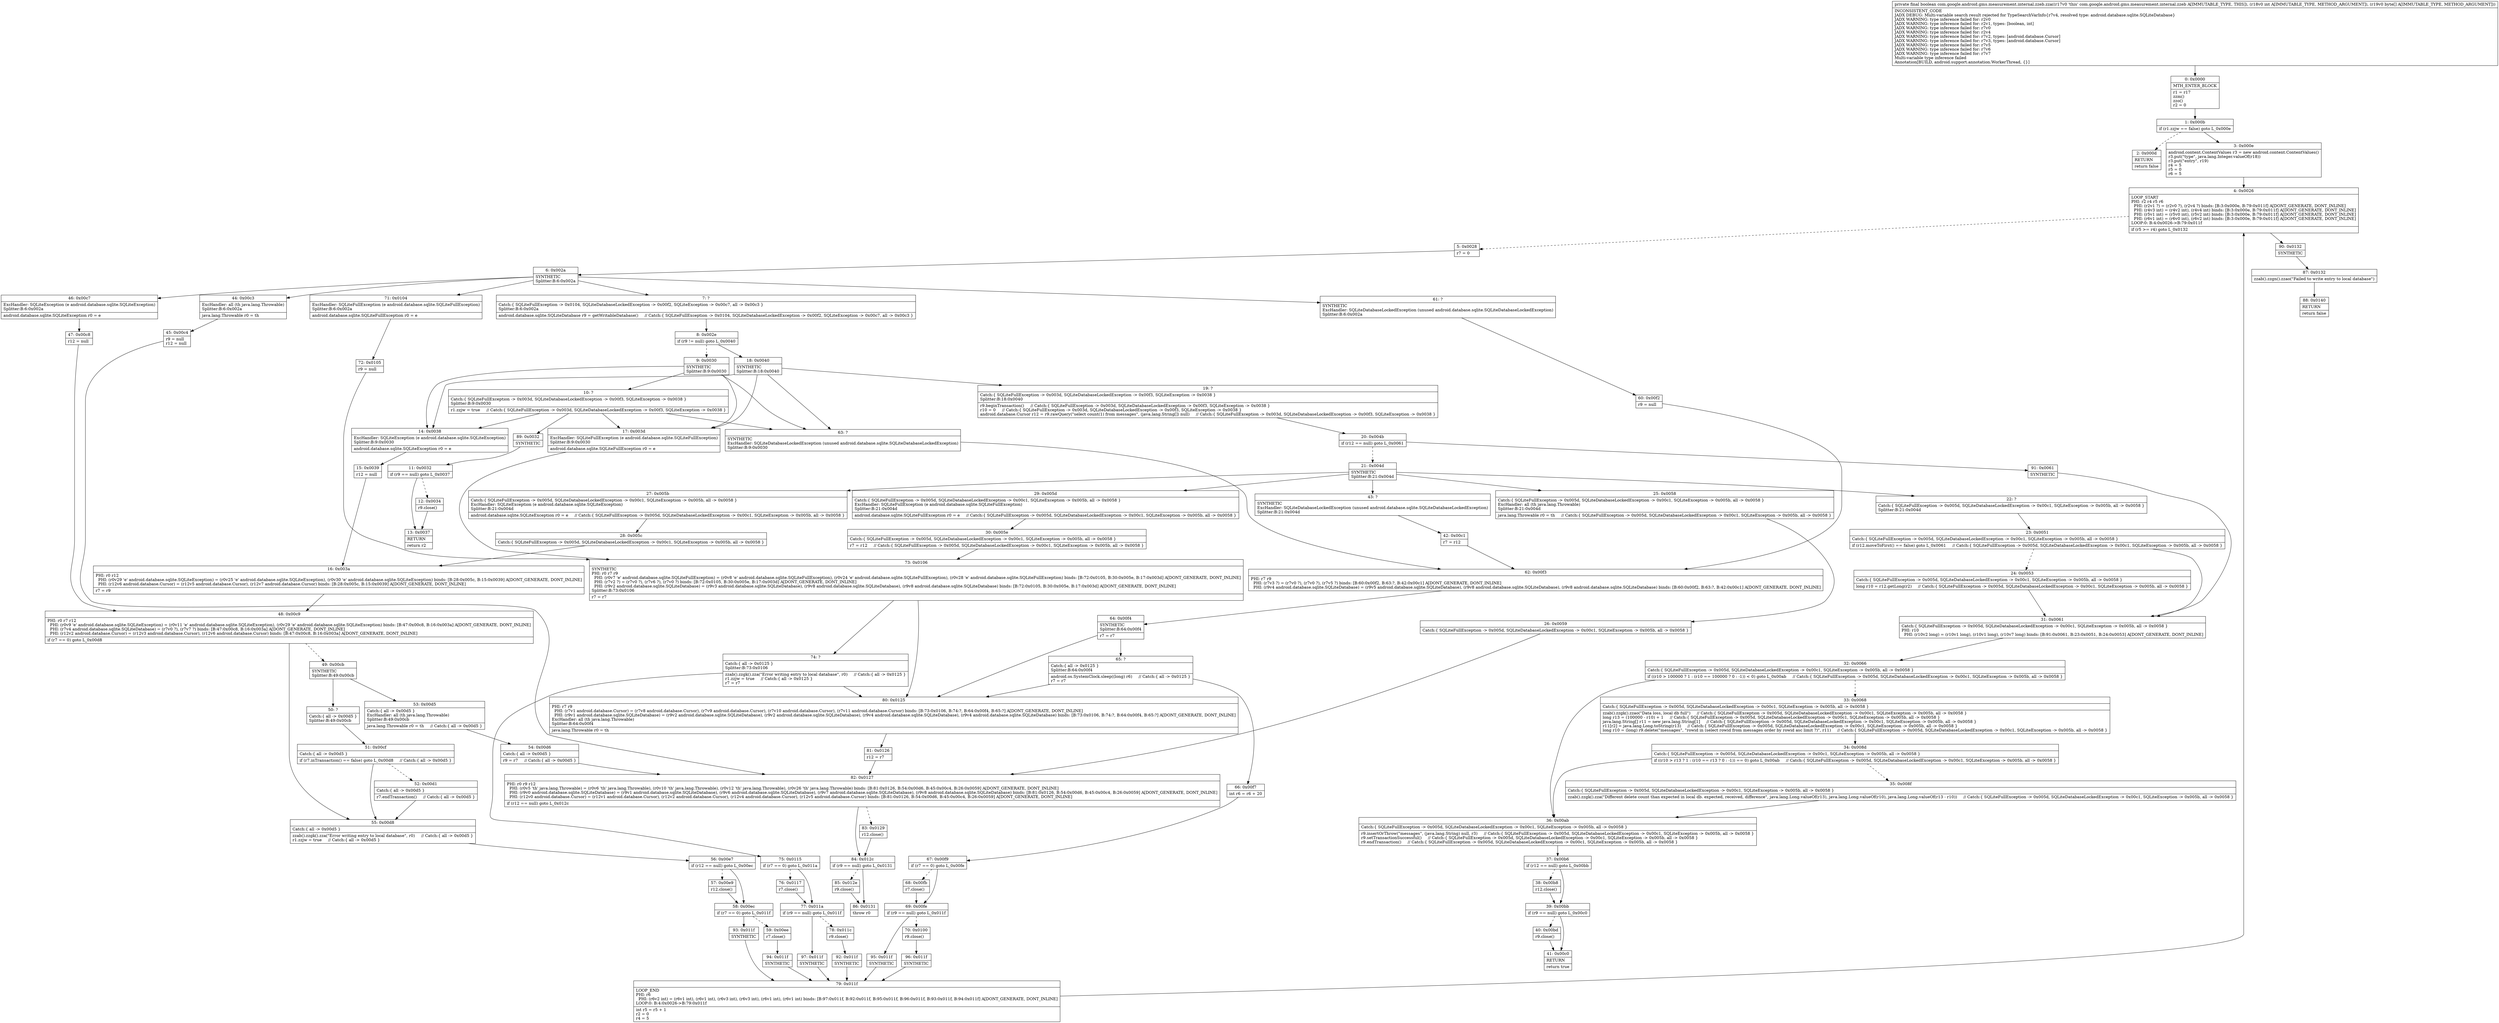 digraph "CFG forcom.google.android.gms.measurement.internal.zzeb.zza(I[B)Z" {
Node_0 [shape=record,label="{0\:\ 0x0000|MTH_ENTER_BLOCK\l|r1 = r17\lzzm()\lzzo()\lr2 = 0\l}"];
Node_1 [shape=record,label="{1\:\ 0x000b|if (r1.zzjw == false) goto L_0x000e\l}"];
Node_2 [shape=record,label="{2\:\ 0x000d|RETURN\l|return false\l}"];
Node_3 [shape=record,label="{3\:\ 0x000e|android.content.ContentValues r3 = new android.content.ContentValues()\lr3.put(\"type\", java.lang.Integer.valueOf(r18))\lr3.put(\"entry\", r19)\lr4 = 5\lr5 = 0\lr6 = 5\l}"];
Node_4 [shape=record,label="{4\:\ 0x0026|LOOP_START\lPHI: r2 r4 r5 r6 \l  PHI: (r2v1 ?) = (r2v0 ?), (r2v4 ?) binds: [B:3:0x000e, B:79:0x011f] A[DONT_GENERATE, DONT_INLINE]\l  PHI: (r4v3 int) = (r4v2 int), (r4v4 int) binds: [B:3:0x000e, B:79:0x011f] A[DONT_GENERATE, DONT_INLINE]\l  PHI: (r5v1 int) = (r5v0 int), (r5v2 int) binds: [B:3:0x000e, B:79:0x011f] A[DONT_GENERATE, DONT_INLINE]\l  PHI: (r6v1 int) = (r6v0 int), (r6v2 int) binds: [B:3:0x000e, B:79:0x011f] A[DONT_GENERATE, DONT_INLINE]\lLOOP:0: B:4:0x0026\-\>B:79:0x011f\l|if (r5 \>= r4) goto L_0x0132\l}"];
Node_5 [shape=record,label="{5\:\ 0x0028|r7 = 0\l}"];
Node_6 [shape=record,label="{6\:\ 0x002a|SYNTHETIC\lSplitter:B:6:0x002a\l}"];
Node_7 [shape=record,label="{7\:\ ?|Catch:\{ SQLiteFullException \-\> 0x0104, SQLiteDatabaseLockedException \-\> 0x00f2, SQLiteException \-\> 0x00c7, all \-\> 0x00c3 \}\lSplitter:B:6:0x002a\l|android.database.sqlite.SQLiteDatabase r9 = getWritableDatabase()     \/\/ Catch:\{ SQLiteFullException \-\> 0x0104, SQLiteDatabaseLockedException \-\> 0x00f2, SQLiteException \-\> 0x00c7, all \-\> 0x00c3 \}\l}"];
Node_8 [shape=record,label="{8\:\ 0x002e|if (r9 != null) goto L_0x0040\l}"];
Node_9 [shape=record,label="{9\:\ 0x0030|SYNTHETIC\lSplitter:B:9:0x0030\l}"];
Node_10 [shape=record,label="{10\:\ ?|Catch:\{ SQLiteFullException \-\> 0x003d, SQLiteDatabaseLockedException \-\> 0x00f3, SQLiteException \-\> 0x0038 \}\lSplitter:B:9:0x0030\l|r1.zzjw = true     \/\/ Catch:\{ SQLiteFullException \-\> 0x003d, SQLiteDatabaseLockedException \-\> 0x00f3, SQLiteException \-\> 0x0038 \}\l}"];
Node_11 [shape=record,label="{11\:\ 0x0032|if (r9 == null) goto L_0x0037\l}"];
Node_12 [shape=record,label="{12\:\ 0x0034|r9.close()\l}"];
Node_13 [shape=record,label="{13\:\ 0x0037|RETURN\l|return r2\l}"];
Node_14 [shape=record,label="{14\:\ 0x0038|ExcHandler: SQLiteException (e android.database.sqlite.SQLiteException)\lSplitter:B:9:0x0030\l|android.database.sqlite.SQLiteException r0 = e\l}"];
Node_15 [shape=record,label="{15\:\ 0x0039|r12 = null\l}"];
Node_16 [shape=record,label="{16\:\ 0x003a|PHI: r0 r12 \l  PHI: (r0v29 'e' android.database.sqlite.SQLiteException) = (r0v25 'e' android.database.sqlite.SQLiteException), (r0v30 'e' android.database.sqlite.SQLiteException) binds: [B:28:0x005c, B:15:0x0039] A[DONT_GENERATE, DONT_INLINE]\l  PHI: (r12v6 android.database.Cursor) = (r12v5 android.database.Cursor), (r12v7 android.database.Cursor) binds: [B:28:0x005c, B:15:0x0039] A[DONT_GENERATE, DONT_INLINE]\l|r7 = r9\l}"];
Node_17 [shape=record,label="{17\:\ 0x003d|ExcHandler: SQLiteFullException (e android.database.sqlite.SQLiteFullException)\lSplitter:B:9:0x0030\l|android.database.sqlite.SQLiteFullException r0 = e\l}"];
Node_18 [shape=record,label="{18\:\ 0x0040|SYNTHETIC\lSplitter:B:18:0x0040\l}"];
Node_19 [shape=record,label="{19\:\ ?|Catch:\{ SQLiteFullException \-\> 0x003d, SQLiteDatabaseLockedException \-\> 0x00f3, SQLiteException \-\> 0x0038 \}\lSplitter:B:18:0x0040\l|r9.beginTransaction()     \/\/ Catch:\{ SQLiteFullException \-\> 0x003d, SQLiteDatabaseLockedException \-\> 0x00f3, SQLiteException \-\> 0x0038 \}\lr10 = 0     \/\/ Catch:\{ SQLiteFullException \-\> 0x003d, SQLiteDatabaseLockedException \-\> 0x00f3, SQLiteException \-\> 0x0038 \}\landroid.database.Cursor r12 = r9.rawQuery(\"select count(1) from messages\", (java.lang.String[]) null)     \/\/ Catch:\{ SQLiteFullException \-\> 0x003d, SQLiteDatabaseLockedException \-\> 0x00f3, SQLiteException \-\> 0x0038 \}\l}"];
Node_20 [shape=record,label="{20\:\ 0x004b|if (r12 == null) goto L_0x0061\l}"];
Node_21 [shape=record,label="{21\:\ 0x004d|SYNTHETIC\lSplitter:B:21:0x004d\l}"];
Node_22 [shape=record,label="{22\:\ ?|Catch:\{ SQLiteFullException \-\> 0x005d, SQLiteDatabaseLockedException \-\> 0x00c1, SQLiteException \-\> 0x005b, all \-\> 0x0058 \}\lSplitter:B:21:0x004d\l}"];
Node_23 [shape=record,label="{23\:\ 0x0051|Catch:\{ SQLiteFullException \-\> 0x005d, SQLiteDatabaseLockedException \-\> 0x00c1, SQLiteException \-\> 0x005b, all \-\> 0x0058 \}\l|if (r12.moveToFirst() == false) goto L_0x0061     \/\/ Catch:\{ SQLiteFullException \-\> 0x005d, SQLiteDatabaseLockedException \-\> 0x00c1, SQLiteException \-\> 0x005b, all \-\> 0x0058 \}\l}"];
Node_24 [shape=record,label="{24\:\ 0x0053|Catch:\{ SQLiteFullException \-\> 0x005d, SQLiteDatabaseLockedException \-\> 0x00c1, SQLiteException \-\> 0x005b, all \-\> 0x0058 \}\l|long r10 = r12.getLong(r2)     \/\/ Catch:\{ SQLiteFullException \-\> 0x005d, SQLiteDatabaseLockedException \-\> 0x00c1, SQLiteException \-\> 0x005b, all \-\> 0x0058 \}\l}"];
Node_25 [shape=record,label="{25\:\ 0x0058|Catch:\{ SQLiteFullException \-\> 0x005d, SQLiteDatabaseLockedException \-\> 0x00c1, SQLiteException \-\> 0x005b, all \-\> 0x0058 \}\lExcHandler: all (th java.lang.Throwable)\lSplitter:B:21:0x004d\l|java.lang.Throwable r0 = th     \/\/ Catch:\{ SQLiteFullException \-\> 0x005d, SQLiteDatabaseLockedException \-\> 0x00c1, SQLiteException \-\> 0x005b, all \-\> 0x0058 \}\l}"];
Node_26 [shape=record,label="{26\:\ 0x0059|Catch:\{ SQLiteFullException \-\> 0x005d, SQLiteDatabaseLockedException \-\> 0x00c1, SQLiteException \-\> 0x005b, all \-\> 0x0058 \}\l}"];
Node_27 [shape=record,label="{27\:\ 0x005b|Catch:\{ SQLiteFullException \-\> 0x005d, SQLiteDatabaseLockedException \-\> 0x00c1, SQLiteException \-\> 0x005b, all \-\> 0x0058 \}\lExcHandler: SQLiteException (e android.database.sqlite.SQLiteException)\lSplitter:B:21:0x004d\l|android.database.sqlite.SQLiteException r0 = e     \/\/ Catch:\{ SQLiteFullException \-\> 0x005d, SQLiteDatabaseLockedException \-\> 0x00c1, SQLiteException \-\> 0x005b, all \-\> 0x0058 \}\l}"];
Node_28 [shape=record,label="{28\:\ 0x005c|Catch:\{ SQLiteFullException \-\> 0x005d, SQLiteDatabaseLockedException \-\> 0x00c1, SQLiteException \-\> 0x005b, all \-\> 0x0058 \}\l}"];
Node_29 [shape=record,label="{29\:\ 0x005d|Catch:\{ SQLiteFullException \-\> 0x005d, SQLiteDatabaseLockedException \-\> 0x00c1, SQLiteException \-\> 0x005b, all \-\> 0x0058 \}\lExcHandler: SQLiteFullException (e android.database.sqlite.SQLiteFullException)\lSplitter:B:21:0x004d\l|android.database.sqlite.SQLiteFullException r0 = e     \/\/ Catch:\{ SQLiteFullException \-\> 0x005d, SQLiteDatabaseLockedException \-\> 0x00c1, SQLiteException \-\> 0x005b, all \-\> 0x0058 \}\l}"];
Node_30 [shape=record,label="{30\:\ 0x005e|Catch:\{ SQLiteFullException \-\> 0x005d, SQLiteDatabaseLockedException \-\> 0x00c1, SQLiteException \-\> 0x005b, all \-\> 0x0058 \}\l|r7 = r12     \/\/ Catch:\{ SQLiteFullException \-\> 0x005d, SQLiteDatabaseLockedException \-\> 0x00c1, SQLiteException \-\> 0x005b, all \-\> 0x0058 \}\l}"];
Node_31 [shape=record,label="{31\:\ 0x0061|Catch:\{ SQLiteFullException \-\> 0x005d, SQLiteDatabaseLockedException \-\> 0x00c1, SQLiteException \-\> 0x005b, all \-\> 0x0058 \}\lPHI: r10 \l  PHI: (r10v2 long) = (r10v1 long), (r10v1 long), (r10v7 long) binds: [B:91:0x0061, B:23:0x0051, B:24:0x0053] A[DONT_GENERATE, DONT_INLINE]\l}"];
Node_32 [shape=record,label="{32\:\ 0x0066|Catch:\{ SQLiteFullException \-\> 0x005d, SQLiteDatabaseLockedException \-\> 0x00c1, SQLiteException \-\> 0x005b, all \-\> 0x0058 \}\l|if ((r10 \> 100000 ? 1 : (r10 == 100000 ? 0 : \-1)) \< 0) goto L_0x00ab     \/\/ Catch:\{ SQLiteFullException \-\> 0x005d, SQLiteDatabaseLockedException \-\> 0x00c1, SQLiteException \-\> 0x005b, all \-\> 0x0058 \}\l}"];
Node_33 [shape=record,label="{33\:\ 0x0068|Catch:\{ SQLiteFullException \-\> 0x005d, SQLiteDatabaseLockedException \-\> 0x00c1, SQLiteException \-\> 0x005b, all \-\> 0x0058 \}\l|zzab().zzgk().zzao(\"Data loss, local db full\")     \/\/ Catch:\{ SQLiteFullException \-\> 0x005d, SQLiteDatabaseLockedException \-\> 0x00c1, SQLiteException \-\> 0x005b, all \-\> 0x0058 \}\llong r13 = (100000 \- r10) + 1     \/\/ Catch:\{ SQLiteFullException \-\> 0x005d, SQLiteDatabaseLockedException \-\> 0x00c1, SQLiteException \-\> 0x005b, all \-\> 0x0058 \}\ljava.lang.String[] r11 = new java.lang.String[1]     \/\/ Catch:\{ SQLiteFullException \-\> 0x005d, SQLiteDatabaseLockedException \-\> 0x00c1, SQLiteException \-\> 0x005b, all \-\> 0x0058 \}\lr11[r2] = java.lang.Long.toString(r13)     \/\/ Catch:\{ SQLiteFullException \-\> 0x005d, SQLiteDatabaseLockedException \-\> 0x00c1, SQLiteException \-\> 0x005b, all \-\> 0x0058 \}\llong r10 = (long) r9.delete(\"messages\", \"rowid in (select rowid from messages order by rowid asc limit ?)\", r11)     \/\/ Catch:\{ SQLiteFullException \-\> 0x005d, SQLiteDatabaseLockedException \-\> 0x00c1, SQLiteException \-\> 0x005b, all \-\> 0x0058 \}\l}"];
Node_34 [shape=record,label="{34\:\ 0x008d|Catch:\{ SQLiteFullException \-\> 0x005d, SQLiteDatabaseLockedException \-\> 0x00c1, SQLiteException \-\> 0x005b, all \-\> 0x0058 \}\l|if ((r10 \> r13 ? 1 : (r10 == r13 ? 0 : \-1)) == 0) goto L_0x00ab     \/\/ Catch:\{ SQLiteFullException \-\> 0x005d, SQLiteDatabaseLockedException \-\> 0x00c1, SQLiteException \-\> 0x005b, all \-\> 0x0058 \}\l}"];
Node_35 [shape=record,label="{35\:\ 0x008f|Catch:\{ SQLiteFullException \-\> 0x005d, SQLiteDatabaseLockedException \-\> 0x00c1, SQLiteException \-\> 0x005b, all \-\> 0x0058 \}\l|zzab().zzgk().zza(\"Different delete count than expected in local db. expected, received, difference\", java.lang.Long.valueOf(r13), java.lang.Long.valueOf(r10), java.lang.Long.valueOf(r13 \- r10))     \/\/ Catch:\{ SQLiteFullException \-\> 0x005d, SQLiteDatabaseLockedException \-\> 0x00c1, SQLiteException \-\> 0x005b, all \-\> 0x0058 \}\l}"];
Node_36 [shape=record,label="{36\:\ 0x00ab|Catch:\{ SQLiteFullException \-\> 0x005d, SQLiteDatabaseLockedException \-\> 0x00c1, SQLiteException \-\> 0x005b, all \-\> 0x0058 \}\l|r9.insertOrThrow(\"messages\", (java.lang.String) null, r3)     \/\/ Catch:\{ SQLiteFullException \-\> 0x005d, SQLiteDatabaseLockedException \-\> 0x00c1, SQLiteException \-\> 0x005b, all \-\> 0x0058 \}\lr9.setTransactionSuccessful()     \/\/ Catch:\{ SQLiteFullException \-\> 0x005d, SQLiteDatabaseLockedException \-\> 0x00c1, SQLiteException \-\> 0x005b, all \-\> 0x0058 \}\lr9.endTransaction()     \/\/ Catch:\{ SQLiteFullException \-\> 0x005d, SQLiteDatabaseLockedException \-\> 0x00c1, SQLiteException \-\> 0x005b, all \-\> 0x0058 \}\l}"];
Node_37 [shape=record,label="{37\:\ 0x00b6|if (r12 == null) goto L_0x00bb\l}"];
Node_38 [shape=record,label="{38\:\ 0x00b8|r12.close()\l}"];
Node_39 [shape=record,label="{39\:\ 0x00bb|if (r9 == null) goto L_0x00c0\l}"];
Node_40 [shape=record,label="{40\:\ 0x00bd|r9.close()\l}"];
Node_41 [shape=record,label="{41\:\ 0x00c0|RETURN\l|return true\l}"];
Node_42 [shape=record,label="{42\:\ 0x00c1|r7 = r12\l}"];
Node_43 [shape=record,label="{43\:\ ?|SYNTHETIC\lExcHandler: SQLiteDatabaseLockedException (unused android.database.sqlite.SQLiteDatabaseLockedException)\lSplitter:B:21:0x004d\l}"];
Node_44 [shape=record,label="{44\:\ 0x00c3|ExcHandler: all (th java.lang.Throwable)\lSplitter:B:6:0x002a\l|java.lang.Throwable r0 = th\l}"];
Node_45 [shape=record,label="{45\:\ 0x00c4|r9 = null\lr12 = null\l}"];
Node_46 [shape=record,label="{46\:\ 0x00c7|ExcHandler: SQLiteException (e android.database.sqlite.SQLiteException)\lSplitter:B:6:0x002a\l|android.database.sqlite.SQLiteException r0 = e\l}"];
Node_47 [shape=record,label="{47\:\ 0x00c8|r12 = null\l}"];
Node_48 [shape=record,label="{48\:\ 0x00c9|PHI: r0 r7 r12 \l  PHI: (r0v9 'e' android.database.sqlite.SQLiteException) = (r0v11 'e' android.database.sqlite.SQLiteException), (r0v29 'e' android.database.sqlite.SQLiteException) binds: [B:47:0x00c8, B:16:0x003a] A[DONT_GENERATE, DONT_INLINE]\l  PHI: (r7v4 android.database.sqlite.SQLiteDatabase) = (r7v0 ?), (r7v7 ?) binds: [B:47:0x00c8, B:16:0x003a] A[DONT_GENERATE, DONT_INLINE]\l  PHI: (r12v2 android.database.Cursor) = (r12v3 android.database.Cursor), (r12v6 android.database.Cursor) binds: [B:47:0x00c8, B:16:0x003a] A[DONT_GENERATE, DONT_INLINE]\l|if (r7 == 0) goto L_0x00d8\l}"];
Node_49 [shape=record,label="{49\:\ 0x00cb|SYNTHETIC\lSplitter:B:49:0x00cb\l}"];
Node_50 [shape=record,label="{50\:\ ?|Catch:\{ all \-\> 0x00d5 \}\lSplitter:B:49:0x00cb\l}"];
Node_51 [shape=record,label="{51\:\ 0x00cf|Catch:\{ all \-\> 0x00d5 \}\l|if (r7.inTransaction() == false) goto L_0x00d8     \/\/ Catch:\{ all \-\> 0x00d5 \}\l}"];
Node_52 [shape=record,label="{52\:\ 0x00d1|Catch:\{ all \-\> 0x00d5 \}\l|r7.endTransaction()     \/\/ Catch:\{ all \-\> 0x00d5 \}\l}"];
Node_53 [shape=record,label="{53\:\ 0x00d5|Catch:\{ all \-\> 0x00d5 \}\lExcHandler: all (th java.lang.Throwable)\lSplitter:B:49:0x00cb\l|java.lang.Throwable r0 = th     \/\/ Catch:\{ all \-\> 0x00d5 \}\l}"];
Node_54 [shape=record,label="{54\:\ 0x00d6|Catch:\{ all \-\> 0x00d5 \}\l|r9 = r7     \/\/ Catch:\{ all \-\> 0x00d5 \}\l}"];
Node_55 [shape=record,label="{55\:\ 0x00d8|Catch:\{ all \-\> 0x00d5 \}\l|zzab().zzgk().zza(\"Error writing entry to local database\", r0)     \/\/ Catch:\{ all \-\> 0x00d5 \}\lr1.zzjw = true     \/\/ Catch:\{ all \-\> 0x00d5 \}\l}"];
Node_56 [shape=record,label="{56\:\ 0x00e7|if (r12 == null) goto L_0x00ec\l}"];
Node_57 [shape=record,label="{57\:\ 0x00e9|r12.close()\l}"];
Node_58 [shape=record,label="{58\:\ 0x00ec|if (r7 == 0) goto L_0x011f\l}"];
Node_59 [shape=record,label="{59\:\ 0x00ee|r7.close()\l}"];
Node_60 [shape=record,label="{60\:\ 0x00f2|r9 = null\l}"];
Node_61 [shape=record,label="{61\:\ ?|SYNTHETIC\lExcHandler: SQLiteDatabaseLockedException (unused android.database.sqlite.SQLiteDatabaseLockedException)\lSplitter:B:6:0x002a\l}"];
Node_62 [shape=record,label="{62\:\ 0x00f3|PHI: r7 r9 \l  PHI: (r7v3 ?) = (r7v0 ?), (r7v0 ?), (r7v5 ?) binds: [B:60:0x00f2, B:63:?, B:42:0x00c1] A[DONT_GENERATE, DONT_INLINE]\l  PHI: (r9v4 android.database.sqlite.SQLiteDatabase) = (r9v5 android.database.sqlite.SQLiteDatabase), (r9v8 android.database.sqlite.SQLiteDatabase), (r9v8 android.database.sqlite.SQLiteDatabase) binds: [B:60:0x00f2, B:63:?, B:42:0x00c1] A[DONT_GENERATE, DONT_INLINE]\l}"];
Node_63 [shape=record,label="{63\:\ ?|SYNTHETIC\lExcHandler: SQLiteDatabaseLockedException (unused android.database.sqlite.SQLiteDatabaseLockedException)\lSplitter:B:9:0x0030\l}"];
Node_64 [shape=record,label="{64\:\ 0x00f4|SYNTHETIC\lSplitter:B:64:0x00f4\l|r7 = r7\l}"];
Node_65 [shape=record,label="{65\:\ ?|Catch:\{ all \-\> 0x0125 \}\lSplitter:B:64:0x00f4\l|android.os.SystemClock.sleep((long) r6)     \/\/ Catch:\{ all \-\> 0x0125 \}\lr7 = r7\l}"];
Node_66 [shape=record,label="{66\:\ 0x00f7|int r6 = r6 + 20\l}"];
Node_67 [shape=record,label="{67\:\ 0x00f9|if (r7 == 0) goto L_0x00fe\l}"];
Node_68 [shape=record,label="{68\:\ 0x00fb|r7.close()\l}"];
Node_69 [shape=record,label="{69\:\ 0x00fe|if (r9 == null) goto L_0x011f\l}"];
Node_70 [shape=record,label="{70\:\ 0x0100|r9.close()\l}"];
Node_71 [shape=record,label="{71\:\ 0x0104|ExcHandler: SQLiteFullException (e android.database.sqlite.SQLiteFullException)\lSplitter:B:6:0x002a\l|android.database.sqlite.SQLiteFullException r0 = e\l}"];
Node_72 [shape=record,label="{72\:\ 0x0105|r9 = null\l}"];
Node_73 [shape=record,label="{73\:\ 0x0106|SYNTHETIC\lPHI: r0 r7 r9 \l  PHI: (r0v7 'e' android.database.sqlite.SQLiteFullException) = (r0v8 'e' android.database.sqlite.SQLiteFullException), (r0v24 'e' android.database.sqlite.SQLiteFullException), (r0v28 'e' android.database.sqlite.SQLiteFullException) binds: [B:72:0x0105, B:30:0x005e, B:17:0x003d] A[DONT_GENERATE, DONT_INLINE]\l  PHI: (r7v2 ?) = (r7v0 ?), (r7v6 ?), (r7v0 ?) binds: [B:72:0x0105, B:30:0x005e, B:17:0x003d] A[DONT_GENERATE, DONT_INLINE]\l  PHI: (r9v2 android.database.sqlite.SQLiteDatabase) = (r9v3 android.database.sqlite.SQLiteDatabase), (r9v8 android.database.sqlite.SQLiteDatabase), (r9v8 android.database.sqlite.SQLiteDatabase) binds: [B:72:0x0105, B:30:0x005e, B:17:0x003d] A[DONT_GENERATE, DONT_INLINE]\lSplitter:B:73:0x0106\l|r7 = r7\l}"];
Node_74 [shape=record,label="{74\:\ ?|Catch:\{ all \-\> 0x0125 \}\lSplitter:B:73:0x0106\l|zzab().zzgk().zza(\"Error writing entry to local database\", r0)     \/\/ Catch:\{ all \-\> 0x0125 \}\lr1.zzjw = true     \/\/ Catch:\{ all \-\> 0x0125 \}\lr7 = r7\l}"];
Node_75 [shape=record,label="{75\:\ 0x0115|if (r7 == 0) goto L_0x011a\l}"];
Node_76 [shape=record,label="{76\:\ 0x0117|r7.close()\l}"];
Node_77 [shape=record,label="{77\:\ 0x011a|if (r9 == null) goto L_0x011f\l}"];
Node_78 [shape=record,label="{78\:\ 0x011c|r9.close()\l}"];
Node_79 [shape=record,label="{79\:\ 0x011f|LOOP_END\lPHI: r6 \l  PHI: (r6v2 int) = (r6v1 int), (r6v1 int), (r6v3 int), (r6v3 int), (r6v1 int), (r6v1 int) binds: [B:97:0x011f, B:92:0x011f, B:95:0x011f, B:96:0x011f, B:93:0x011f, B:94:0x011f] A[DONT_GENERATE, DONT_INLINE]\lLOOP:0: B:4:0x0026\-\>B:79:0x011f\l|int r5 = r5 + 1\lr2 = 0\lr4 = 5\l}"];
Node_80 [shape=record,label="{80\:\ 0x0125|PHI: r7 r9 \l  PHI: (r7v1 android.database.Cursor) = (r7v8 android.database.Cursor), (r7v9 android.database.Cursor), (r7v10 android.database.Cursor), (r7v11 android.database.Cursor) binds: [B:73:0x0106, B:74:?, B:64:0x00f4, B:65:?] A[DONT_GENERATE, DONT_INLINE]\l  PHI: (r9v1 android.database.sqlite.SQLiteDatabase) = (r9v2 android.database.sqlite.SQLiteDatabase), (r9v2 android.database.sqlite.SQLiteDatabase), (r9v4 android.database.sqlite.SQLiteDatabase), (r9v4 android.database.sqlite.SQLiteDatabase) binds: [B:73:0x0106, B:74:?, B:64:0x00f4, B:65:?] A[DONT_GENERATE, DONT_INLINE]\lExcHandler: all (th java.lang.Throwable)\lSplitter:B:64:0x00f4\l|java.lang.Throwable r0 = th\l}"];
Node_81 [shape=record,label="{81\:\ 0x0126|r12 = r7\l}"];
Node_82 [shape=record,label="{82\:\ 0x0127|PHI: r0 r9 r12 \l  PHI: (r0v5 'th' java.lang.Throwable) = (r0v6 'th' java.lang.Throwable), (r0v10 'th' java.lang.Throwable), (r0v12 'th' java.lang.Throwable), (r0v26 'th' java.lang.Throwable) binds: [B:81:0x0126, B:54:0x00d6, B:45:0x00c4, B:26:0x0059] A[DONT_GENERATE, DONT_INLINE]\l  PHI: (r9v0 android.database.sqlite.SQLiteDatabase) = (r9v1 android.database.sqlite.SQLiteDatabase), (r9v6 android.database.sqlite.SQLiteDatabase), (r9v7 android.database.sqlite.SQLiteDatabase), (r9v8 android.database.sqlite.SQLiteDatabase) binds: [B:81:0x0126, B:54:0x00d6, B:45:0x00c4, B:26:0x0059] A[DONT_GENERATE, DONT_INLINE]\l  PHI: (r12v0 android.database.Cursor) = (r12v1 android.database.Cursor), (r12v2 android.database.Cursor), (r12v4 android.database.Cursor), (r12v5 android.database.Cursor) binds: [B:81:0x0126, B:54:0x00d6, B:45:0x00c4, B:26:0x0059] A[DONT_GENERATE, DONT_INLINE]\l|if (r12 == null) goto L_0x012c\l}"];
Node_83 [shape=record,label="{83\:\ 0x0129|r12.close()\l}"];
Node_84 [shape=record,label="{84\:\ 0x012c|if (r9 == null) goto L_0x0131\l}"];
Node_85 [shape=record,label="{85\:\ 0x012e|r9.close()\l}"];
Node_86 [shape=record,label="{86\:\ 0x0131|throw r0\l}"];
Node_87 [shape=record,label="{87\:\ 0x0132|zzab().zzgn().zzao(\"Failed to write entry to local database\")\l}"];
Node_88 [shape=record,label="{88\:\ 0x0140|RETURN\l|return false\l}"];
Node_89 [shape=record,label="{89\:\ 0x0032|SYNTHETIC\l}"];
Node_90 [shape=record,label="{90\:\ 0x0132|SYNTHETIC\l}"];
Node_91 [shape=record,label="{91\:\ 0x0061|SYNTHETIC\l}"];
Node_92 [shape=record,label="{92\:\ 0x011f|SYNTHETIC\l}"];
Node_93 [shape=record,label="{93\:\ 0x011f|SYNTHETIC\l}"];
Node_94 [shape=record,label="{94\:\ 0x011f|SYNTHETIC\l}"];
Node_95 [shape=record,label="{95\:\ 0x011f|SYNTHETIC\l}"];
Node_96 [shape=record,label="{96\:\ 0x011f|SYNTHETIC\l}"];
Node_97 [shape=record,label="{97\:\ 0x011f|SYNTHETIC\l}"];
MethodNode[shape=record,label="{private final boolean com.google.android.gms.measurement.internal.zzeb.zza((r17v0 'this' com.google.android.gms.measurement.internal.zzeb A[IMMUTABLE_TYPE, THIS]), (r18v0 int A[IMMUTABLE_TYPE, METHOD_ARGUMENT]), (r19v0 byte[] A[IMMUTABLE_TYPE, METHOD_ARGUMENT]))  | INCONSISTENT_CODE\lJADX DEBUG: Multi\-variable search result rejected for TypeSearchVarInfo\{r7v4, resolved type: android.database.sqlite.SQLiteDatabase\}\lJADX WARNING: type inference failed for: r2v0\lJADX WARNING: type inference failed for: r2v1, types: [boolean, int]\lJADX WARNING: type inference failed for: r7v0\lJADX WARNING: type inference failed for: r2v4\lJADX WARNING: type inference failed for: r7v2, types: [android.database.Cursor]\lJADX WARNING: type inference failed for: r7v3, types: [android.database.Cursor]\lJADX WARNING: type inference failed for: r7v5\lJADX WARNING: type inference failed for: r7v6\lJADX WARNING: type inference failed for: r7v7\lMulti\-variable type inference failed\lAnnotation[BUILD, android.support.annotation.WorkerThread, \{\}]\l}"];
MethodNode -> Node_0;
Node_0 -> Node_1;
Node_1 -> Node_2[style=dashed];
Node_1 -> Node_3;
Node_3 -> Node_4;
Node_4 -> Node_5[style=dashed];
Node_4 -> Node_90;
Node_5 -> Node_6;
Node_6 -> Node_7;
Node_6 -> Node_71;
Node_6 -> Node_61;
Node_6 -> Node_46;
Node_6 -> Node_44;
Node_7 -> Node_8;
Node_8 -> Node_9[style=dashed];
Node_8 -> Node_18;
Node_9 -> Node_10;
Node_9 -> Node_17;
Node_9 -> Node_63;
Node_9 -> Node_14;
Node_10 -> Node_17;
Node_10 -> Node_63;
Node_10 -> Node_14;
Node_10 -> Node_89;
Node_11 -> Node_12[style=dashed];
Node_11 -> Node_13;
Node_12 -> Node_13;
Node_14 -> Node_15;
Node_15 -> Node_16;
Node_16 -> Node_48;
Node_17 -> Node_73;
Node_18 -> Node_19;
Node_18 -> Node_17;
Node_18 -> Node_63;
Node_18 -> Node_14;
Node_19 -> Node_20;
Node_20 -> Node_21[style=dashed];
Node_20 -> Node_91;
Node_21 -> Node_22;
Node_21 -> Node_29;
Node_21 -> Node_43;
Node_21 -> Node_27;
Node_21 -> Node_25;
Node_22 -> Node_23;
Node_23 -> Node_24[style=dashed];
Node_23 -> Node_31;
Node_24 -> Node_31;
Node_25 -> Node_26;
Node_26 -> Node_82;
Node_27 -> Node_28;
Node_28 -> Node_16;
Node_29 -> Node_30;
Node_30 -> Node_73;
Node_31 -> Node_32;
Node_32 -> Node_33[style=dashed];
Node_32 -> Node_36;
Node_33 -> Node_34;
Node_34 -> Node_35[style=dashed];
Node_34 -> Node_36;
Node_35 -> Node_36;
Node_36 -> Node_37;
Node_37 -> Node_38[style=dashed];
Node_37 -> Node_39;
Node_38 -> Node_39;
Node_39 -> Node_40[style=dashed];
Node_39 -> Node_41;
Node_40 -> Node_41;
Node_42 -> Node_62;
Node_43 -> Node_42;
Node_44 -> Node_45;
Node_45 -> Node_82;
Node_46 -> Node_47;
Node_47 -> Node_48;
Node_48 -> Node_49[style=dashed];
Node_48 -> Node_55;
Node_49 -> Node_50;
Node_49 -> Node_53;
Node_50 -> Node_51;
Node_51 -> Node_52[style=dashed];
Node_51 -> Node_55;
Node_52 -> Node_55;
Node_53 -> Node_54;
Node_54 -> Node_82;
Node_55 -> Node_56;
Node_56 -> Node_57[style=dashed];
Node_56 -> Node_58;
Node_57 -> Node_58;
Node_58 -> Node_59[style=dashed];
Node_58 -> Node_93;
Node_59 -> Node_94;
Node_60 -> Node_62;
Node_61 -> Node_60;
Node_62 -> Node_64;
Node_63 -> Node_62;
Node_64 -> Node_65;
Node_64 -> Node_80;
Node_65 -> Node_66;
Node_65 -> Node_80;
Node_66 -> Node_67;
Node_67 -> Node_68[style=dashed];
Node_67 -> Node_69;
Node_68 -> Node_69;
Node_69 -> Node_70[style=dashed];
Node_69 -> Node_95;
Node_70 -> Node_96;
Node_71 -> Node_72;
Node_72 -> Node_73;
Node_73 -> Node_74;
Node_73 -> Node_80;
Node_74 -> Node_75;
Node_74 -> Node_80;
Node_75 -> Node_76[style=dashed];
Node_75 -> Node_77;
Node_76 -> Node_77;
Node_77 -> Node_78[style=dashed];
Node_77 -> Node_97;
Node_78 -> Node_92;
Node_79 -> Node_4;
Node_80 -> Node_81;
Node_81 -> Node_82;
Node_82 -> Node_83[style=dashed];
Node_82 -> Node_84;
Node_83 -> Node_84;
Node_84 -> Node_85[style=dashed];
Node_84 -> Node_86;
Node_85 -> Node_86;
Node_87 -> Node_88;
Node_89 -> Node_11;
Node_90 -> Node_87;
Node_91 -> Node_31;
Node_92 -> Node_79;
Node_93 -> Node_79;
Node_94 -> Node_79;
Node_95 -> Node_79;
Node_96 -> Node_79;
Node_97 -> Node_79;
}

